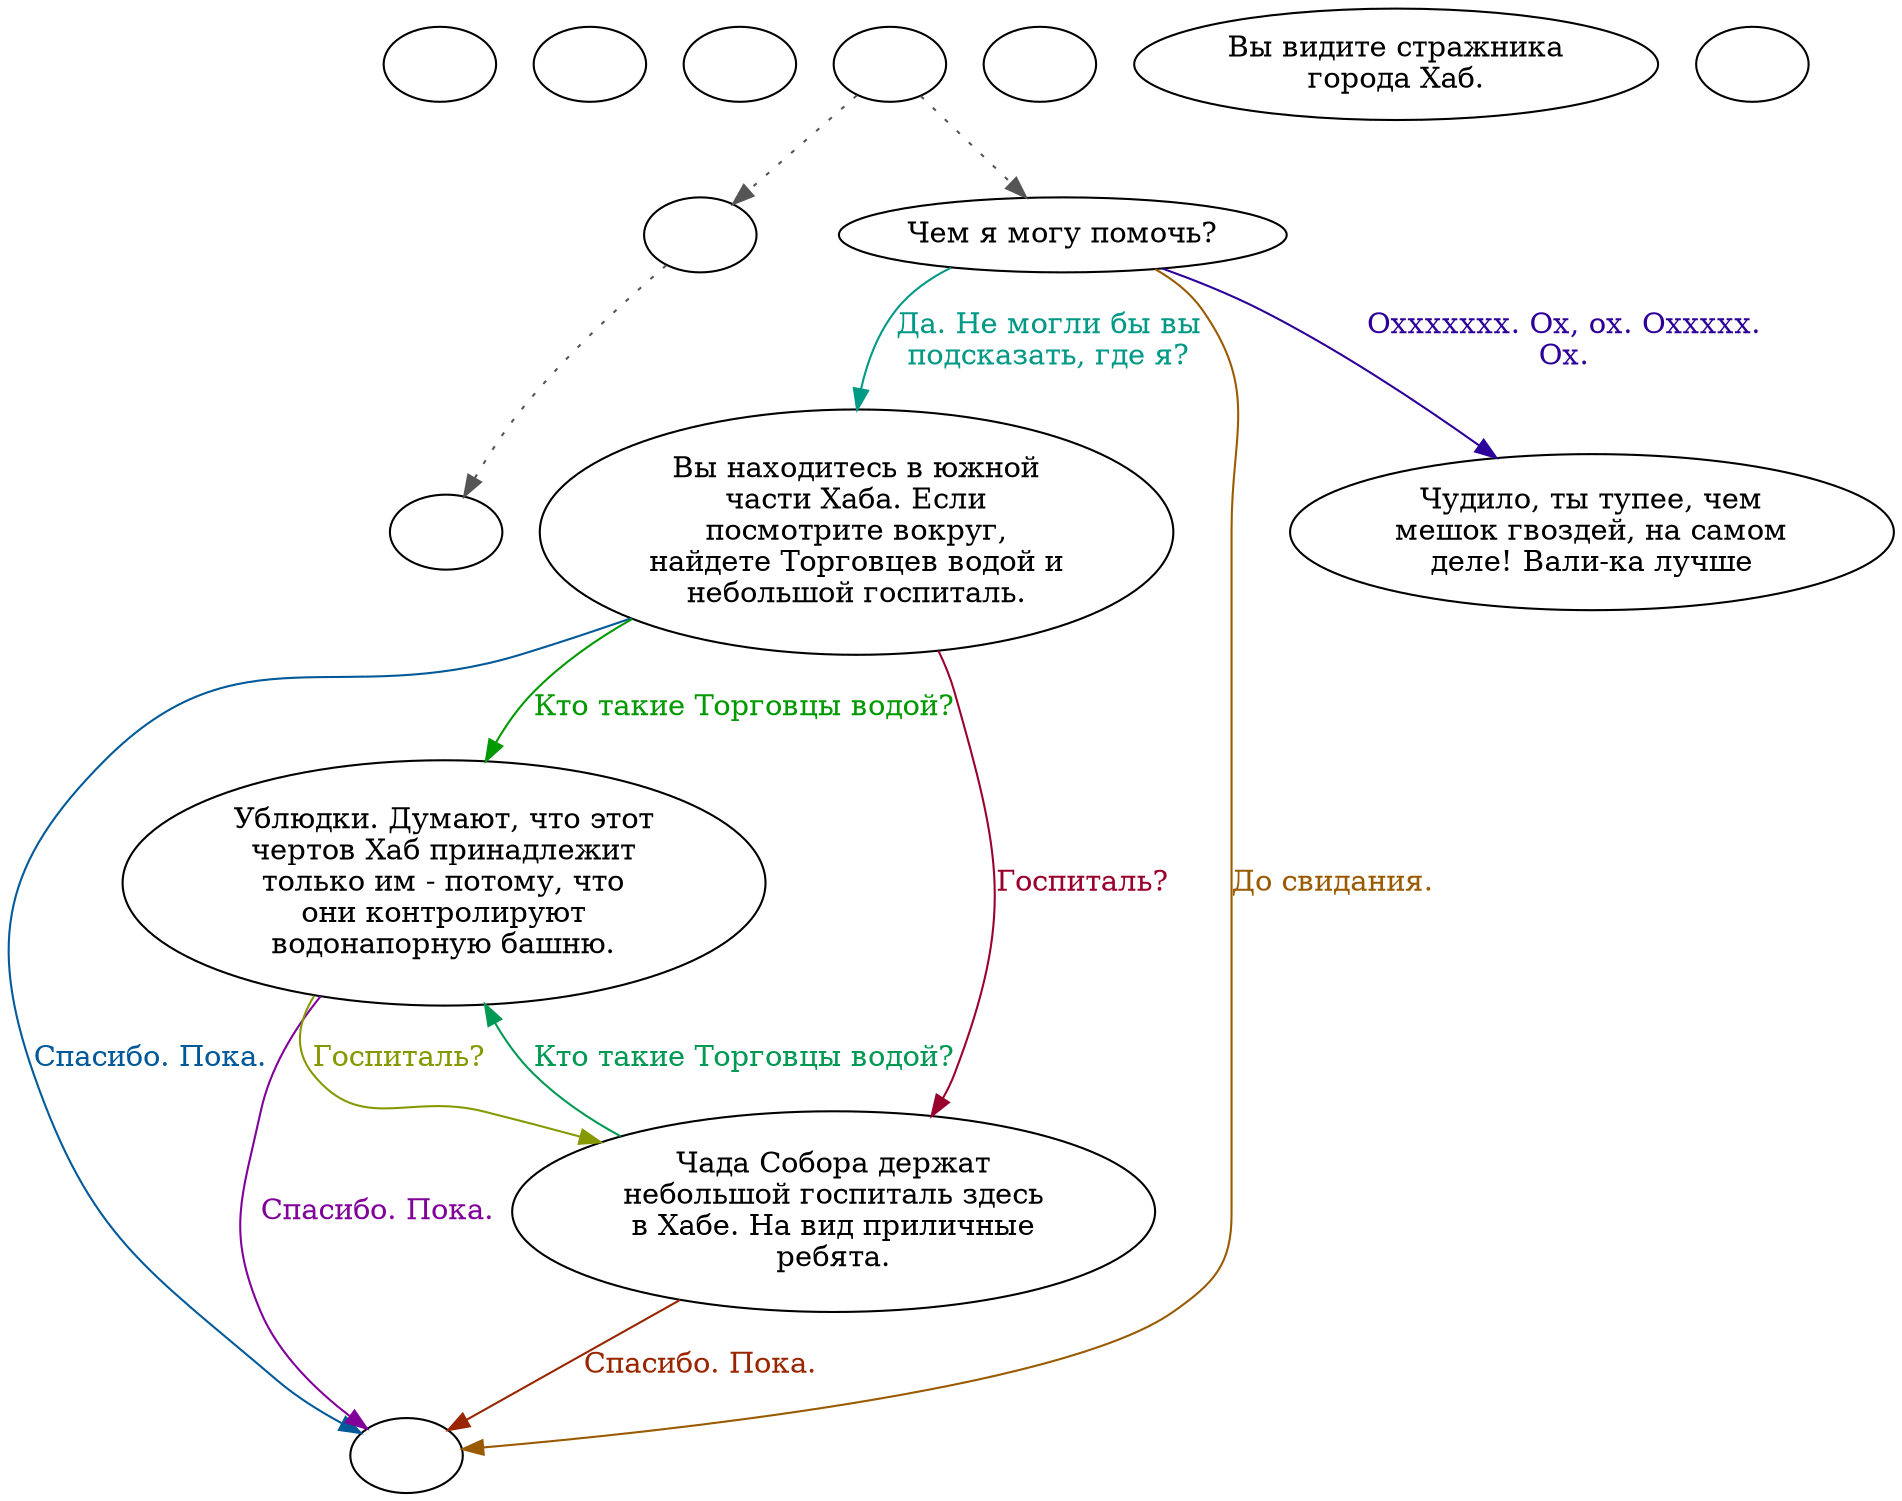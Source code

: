 digraph hwmhost {
  "start" [style=filled       fillcolor="#FFFFFF"       color="#000000"]
  "start" [label=""]
  "critter_p_proc" [style=filled       fillcolor="#FFFFFF"       color="#000000"]
  "critter_p_proc" [label=""]
  "pickup_p_proc" [style=filled       fillcolor="#FFFFFF"       color="#000000"]
  "pickup_p_proc" [label=""]
  "talk_p_proc" [style=filled       fillcolor="#FFFFFF"       color="#000000"]
  "talk_p_proc" -> "get_reaction" [style=dotted color="#555555"]
  "talk_p_proc" -> "HubWMHost00" [style=dotted color="#555555"]
  "talk_p_proc" [label=""]
  "destroy_p_proc" [style=filled       fillcolor="#FFFFFF"       color="#000000"]
  "destroy_p_proc" [label=""]
  "look_at_p_proc" [style=filled       fillcolor="#FFFFFF"       color="#000000"]
  "look_at_p_proc" [label="Вы видите стражника\nгорода Хаб."]
  "map_enter_p_proc" [style=filled       fillcolor="#FFFFFF"       color="#000000"]
  "map_enter_p_proc" [label=""]
  "HubWMHost00" [style=filled       fillcolor="#FFFFFF"       color="#000000"]
  "HubWMHost00" [label="Чем я могу помочь?"]
  "HubWMHost00" -> "HubWMHost02" [label="Да. Не могли бы вы\nподсказать, где я?" color="#009986" fontcolor="#009986"]
  "HubWMHost00" -> "HubWMHost05" [label="До свидания." color="#995A00" fontcolor="#995A00"]
  "HubWMHost00" -> "HubWMHost01" [label="Оххххххх. Ох, ох. Оххххх.\nОх." color="#2D0099" fontcolor="#2D0099"]
  "HubWMHost01" [style=filled       fillcolor="#FFFFFF"       color="#000000"]
  "HubWMHost01" [label="Чудило, ты тупее, чем\nмешок гвоздей, на самом\nделе! Вали-ка лучше"]
  "HubWMHost02" [style=filled       fillcolor="#FFFFFF"       color="#000000"]
  "HubWMHost02" [label="Вы находитесь в южной\nчасти Хаба. Если\nпосмотрите вокруг,\nнайдете Торговцев водой и\nнебольшой госпиталь."]
  "HubWMHost02" -> "HubWMHost03" [label="Кто такие Торговцы водой?" color="#009900" fontcolor="#009900"]
  "HubWMHost02" -> "HubWMHost04" [label="Госпиталь?" color="#99002C" fontcolor="#99002C"]
  "HubWMHost02" -> "HubWMHost05" [label="Спасибо. Пока." color="#005999" fontcolor="#005999"]
  "HubWMHost03" [style=filled       fillcolor="#FFFFFF"       color="#000000"]
  "HubWMHost03" [label="Ублюдки. Думают, что этот\nчертов Хаб принадлежит\nтолько им - потому, что\nони контролируют\nводонапорную башню."]
  "HubWMHost03" -> "HubWMHost04" [label="Госпиталь?" color="#869900" fontcolor="#869900"]
  "HubWMHost03" -> "HubWMHost05" [label="Спасибо. Пока." color="#800099" fontcolor="#800099"]
  "HubWMHost04" [style=filled       fillcolor="#FFFFFF"       color="#000000"]
  "HubWMHost04" [label="Чада Собора держат\nнебольшой госпиталь здесь\nв Хабе. На вид приличные\nребята."]
  "HubWMHost04" -> "HubWMHost03" [label="Кто такие Торговцы водой?" color="#009953" fontcolor="#009953"]
  "HubWMHost04" -> "HubWMHost05" [label="Спасибо. Пока." color="#992600" fontcolor="#992600"]
  "HubWMHost05" [style=filled       fillcolor="#FFFFFF"       color="#000000"]
  "HubWMHost05" [label=""]
  "get_reaction" [style=filled       fillcolor="#FFFFFF"       color="#000000"]
  "get_reaction" -> "ReactToLevel" [style=dotted color="#555555"]
  "get_reaction" [label=""]
  "ReactToLevel" [style=filled       fillcolor="#FFFFFF"       color="#000000"]
  "ReactToLevel" [label=""]
}